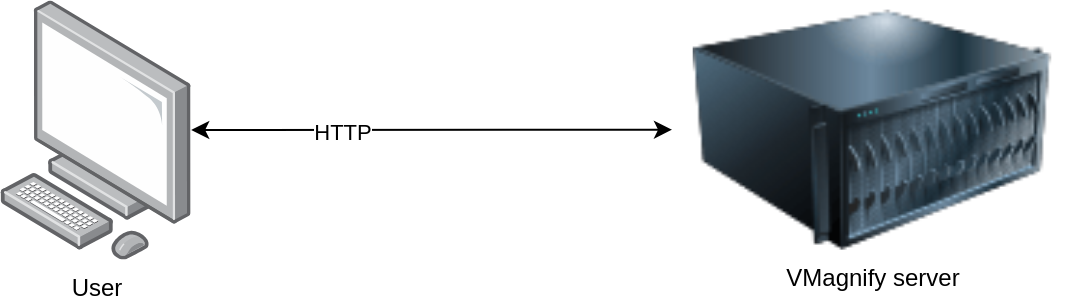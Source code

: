 <mxfile>
    <diagram id="Umb4qV9Q7joxZF1_kn6b" name="Global Architecture">
        <mxGraphModel dx="990" dy="691" grid="1" gridSize="10" guides="1" tooltips="1" connect="1" arrows="1" fold="1" page="1" pageScale="1" pageWidth="827" pageHeight="1169" math="0" shadow="0">
            <root>
                <mxCell id="0"/>
                <mxCell id="1" parent="0"/>
                <mxCell id="9" style="edgeStyle=none;html=1;startArrow=classic;startFill=1;" parent="1" source="7" target="8" edge="1">
                    <mxGeometry relative="1" as="geometry"/>
                </mxCell>
                <mxCell id="10" value="HTTP" style="edgeLabel;html=1;align=center;verticalAlign=middle;resizable=0;points=[];" parent="9" vertex="1" connectable="0">
                    <mxGeometry x="-0.373" y="-1" relative="1" as="geometry">
                        <mxPoint as="offset"/>
                    </mxGeometry>
                </mxCell>
                <mxCell id="7" value="User" style="points=[];aspect=fixed;html=1;align=center;shadow=0;dashed=0;image;image=img/lib/allied_telesis/computer_and_terminals/Personal_Computer.svg;" parent="1" vertex="1">
                    <mxGeometry x="144" y="437.24" width="95.6" height="129.56" as="geometry"/>
                </mxCell>
                <mxCell id="8" value="VMagnify server" style="image;html=1;image=img/lib/clip_art/computers/Server_128x128.png" parent="1" vertex="1">
                    <mxGeometry x="480" y="441.8" width="200" height="120" as="geometry"/>
                </mxCell>
            </root>
        </mxGraphModel>
    </diagram>
</mxfile>